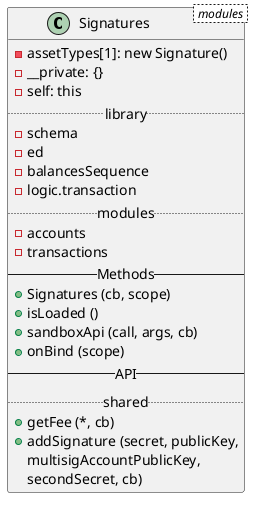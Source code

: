 @startuml
class Signatures < modules > {
  - assetTypes[1]: new Signature()
  - __private: {}
  - self: this
  .. library ..
  - schema
  - ed
  - balancesSequence
  - logic.transaction
  .. modules ..
  - accounts
  - transactions
  -- Methods --
  + Signatures (cb, scope)
  + isLoaded ()
  + sandboxApi (call, args, cb)
  + onBind (scope)
  -- API --
  .. shared ..
  + getFee (*, cb)
  + addSignature (secret, publicKey,
  multisigAccountPublicKey,
  secondSecret, cb)
}
@enduml
